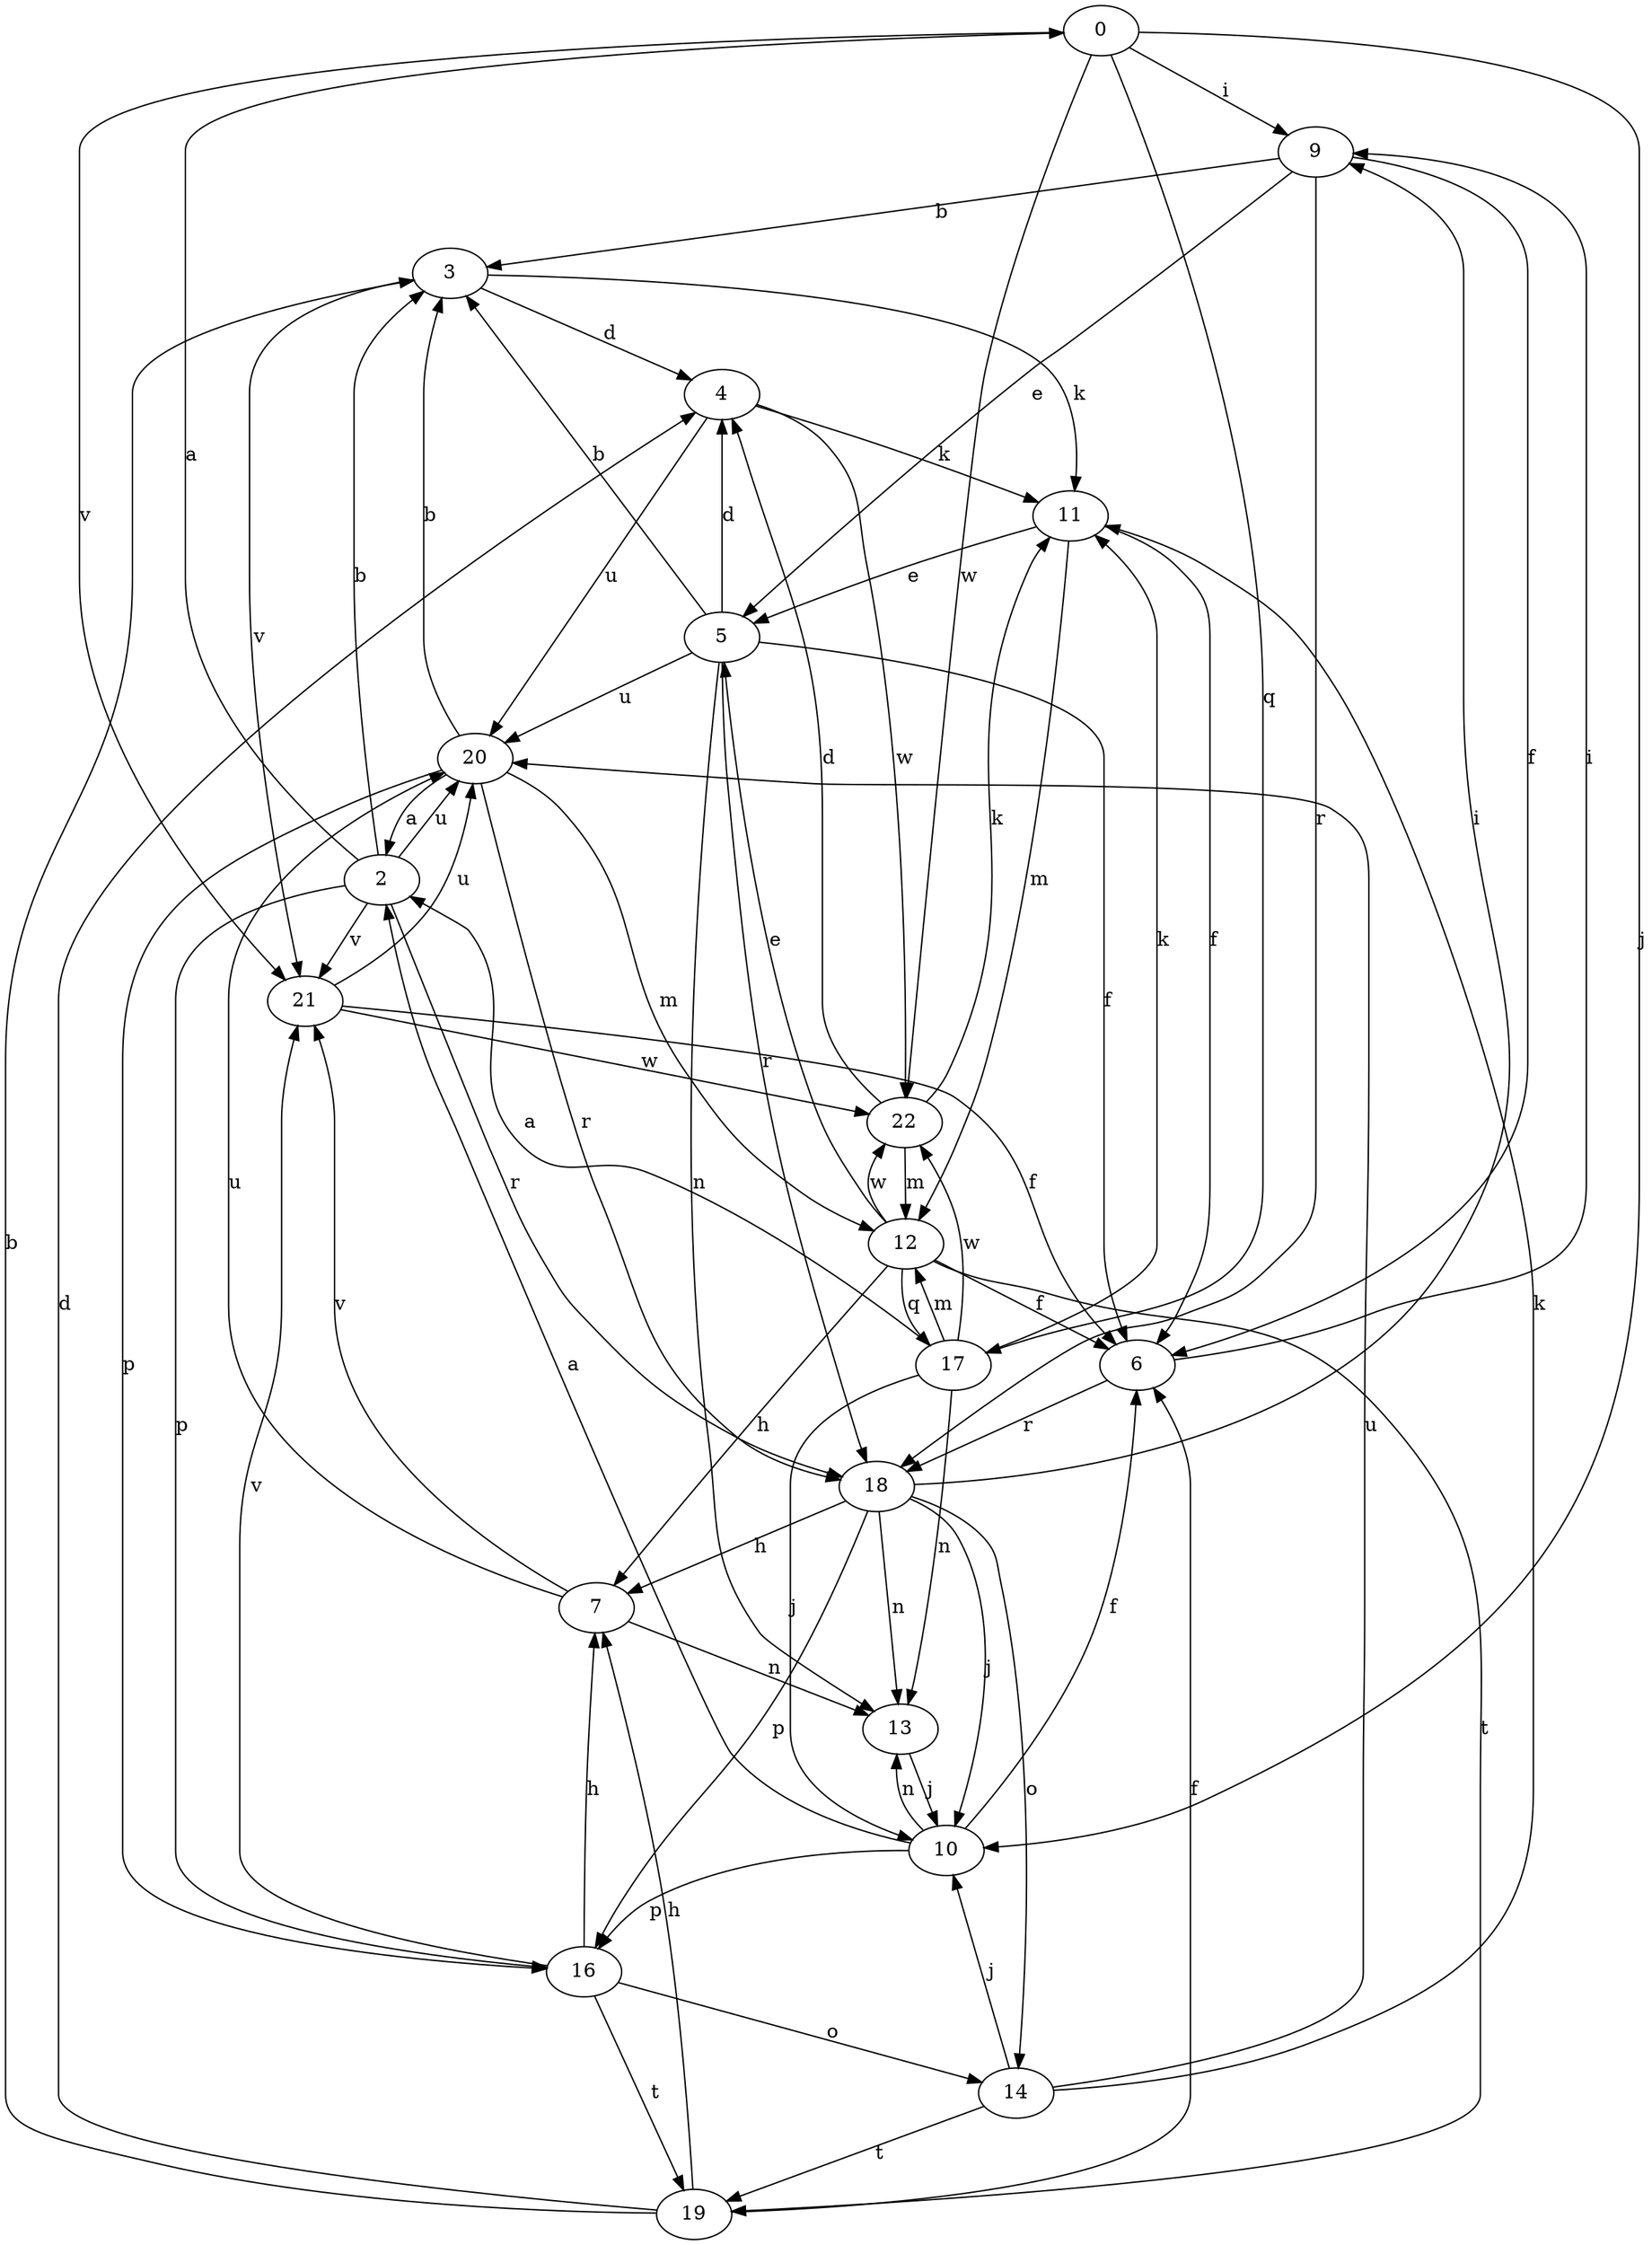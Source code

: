 strict digraph  {
0;
2;
3;
4;
5;
6;
7;
9;
10;
11;
12;
13;
14;
16;
17;
18;
19;
20;
21;
22;
0 -> 9  [label=i];
0 -> 10  [label=j];
0 -> 17  [label=q];
0 -> 21  [label=v];
0 -> 22  [label=w];
2 -> 0  [label=a];
2 -> 3  [label=b];
2 -> 16  [label=p];
2 -> 18  [label=r];
2 -> 20  [label=u];
2 -> 21  [label=v];
3 -> 4  [label=d];
3 -> 11  [label=k];
3 -> 21  [label=v];
4 -> 11  [label=k];
4 -> 20  [label=u];
4 -> 22  [label=w];
5 -> 3  [label=b];
5 -> 4  [label=d];
5 -> 6  [label=f];
5 -> 13  [label=n];
5 -> 18  [label=r];
5 -> 20  [label=u];
6 -> 9  [label=i];
6 -> 18  [label=r];
7 -> 13  [label=n];
7 -> 20  [label=u];
7 -> 21  [label=v];
9 -> 3  [label=b];
9 -> 5  [label=e];
9 -> 6  [label=f];
9 -> 18  [label=r];
10 -> 2  [label=a];
10 -> 6  [label=f];
10 -> 13  [label=n];
10 -> 16  [label=p];
11 -> 5  [label=e];
11 -> 6  [label=f];
11 -> 12  [label=m];
12 -> 5  [label=e];
12 -> 6  [label=f];
12 -> 7  [label=h];
12 -> 17  [label=q];
12 -> 19  [label=t];
12 -> 22  [label=w];
13 -> 10  [label=j];
14 -> 10  [label=j];
14 -> 11  [label=k];
14 -> 19  [label=t];
14 -> 20  [label=u];
16 -> 7  [label=h];
16 -> 14  [label=o];
16 -> 19  [label=t];
16 -> 21  [label=v];
17 -> 2  [label=a];
17 -> 10  [label=j];
17 -> 11  [label=k];
17 -> 12  [label=m];
17 -> 13  [label=n];
17 -> 22  [label=w];
18 -> 7  [label=h];
18 -> 9  [label=i];
18 -> 10  [label=j];
18 -> 13  [label=n];
18 -> 14  [label=o];
18 -> 16  [label=p];
19 -> 3  [label=b];
19 -> 4  [label=d];
19 -> 6  [label=f];
19 -> 7  [label=h];
20 -> 2  [label=a];
20 -> 3  [label=b];
20 -> 12  [label=m];
20 -> 16  [label=p];
20 -> 18  [label=r];
21 -> 6  [label=f];
21 -> 20  [label=u];
21 -> 22  [label=w];
22 -> 4  [label=d];
22 -> 11  [label=k];
22 -> 12  [label=m];
}
